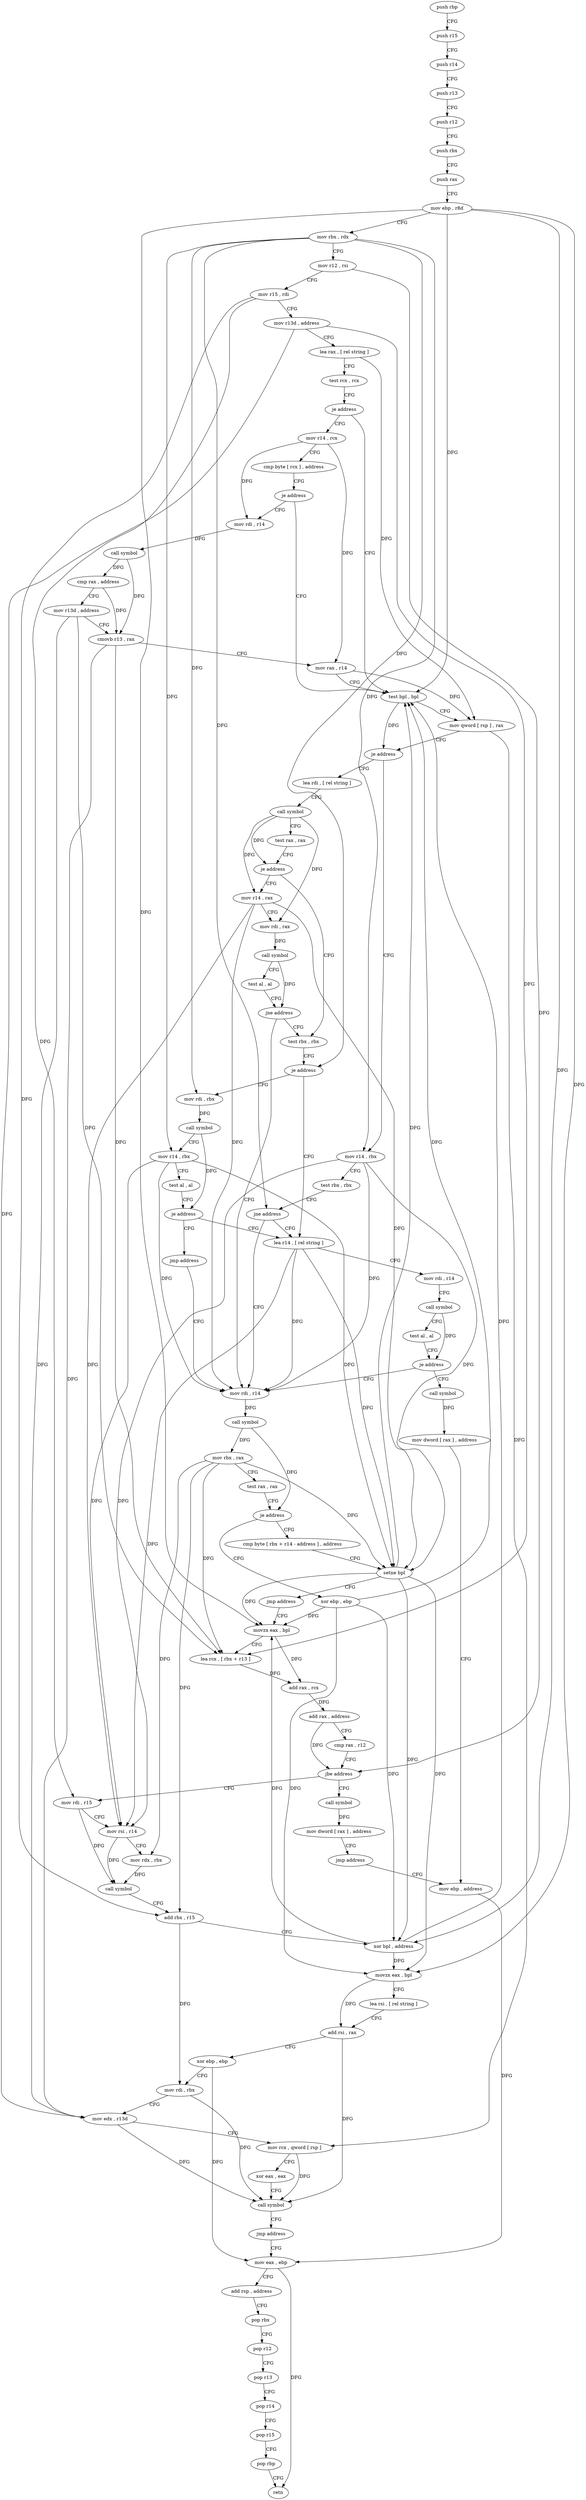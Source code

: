 digraph "func" {
"4280832" [label = "push rbp" ]
"4280833" [label = "push r15" ]
"4280835" [label = "push r14" ]
"4280837" [label = "push r13" ]
"4280839" [label = "push r12" ]
"4280841" [label = "push rbx" ]
"4280842" [label = "push rax" ]
"4280843" [label = "mov ebp , r8d" ]
"4280846" [label = "mov rbx , rdx" ]
"4280849" [label = "mov r12 , rsi" ]
"4280852" [label = "mov r15 , rdi" ]
"4280855" [label = "mov r13d , address" ]
"4280861" [label = "lea rax , [ rel string ]" ]
"4280868" [label = "test rcx , rcx" ]
"4280871" [label = "je address" ]
"4280906" [label = "test bpl , bpl" ]
"4280873" [label = "mov r14 , rcx" ]
"4280909" [label = "mov qword [ rsp ] , rax" ]
"4280913" [label = "je address" ]
"4280969" [label = "mov r14 , rbx" ]
"4280915" [label = "lea rdi , [ rel string ]" ]
"4280876" [label = "cmp byte [ rcx ] , address" ]
"4280879" [label = "je address" ]
"4280881" [label = "mov rdi , r14" ]
"4280972" [label = "test rbx , rbx" ]
"4280975" [label = "jne address" ]
"4280996" [label = "mov rdi , r14" ]
"4280977" [label = "lea r14 , [ rel string ]" ]
"4280922" [label = "call symbol" ]
"4280927" [label = "test rax , rax" ]
"4280930" [label = "je address" ]
"4280947" [label = "test rbx , rbx" ]
"4280932" [label = "mov r14 , rax" ]
"4280884" [label = "call symbol" ]
"4280889" [label = "cmp rax , address" ]
"4280893" [label = "mov r13d , address" ]
"4280899" [label = "cmovb r13 , rax" ]
"4280903" [label = "mov rax , r14" ]
"4280999" [label = "call symbol" ]
"4281004" [label = "mov rbx , rax" ]
"4281007" [label = "test rax , rax" ]
"4281010" [label = "je address" ]
"4281024" [label = "xor ebp , ebp" ]
"4281012" [label = "cmp byte [ rbx + r14 - address ] , address" ]
"4280984" [label = "mov rdi , r14" ]
"4280987" [label = "call symbol" ]
"4280992" [label = "test al , al" ]
"4280994" [label = "je address" ]
"4281115" [label = "call symbol" ]
"4280950" [label = "je address" ]
"4280952" [label = "mov rdi , rbx" ]
"4280935" [label = "mov rdi , rax" ]
"4280938" [label = "call symbol" ]
"4280943" [label = "test al , al" ]
"4280945" [label = "jne address" ]
"4281026" [label = "movzx eax , bpl" ]
"4281018" [label = "setne bpl" ]
"4281022" [label = "jmp address" ]
"4281120" [label = "mov dword [ rax ] , address" ]
"4281126" [label = "mov ebp , address" ]
"4280955" [label = "call symbol" ]
"4280960" [label = "mov r14 , rbx" ]
"4280963" [label = "test al , al" ]
"4280965" [label = "je address" ]
"4280967" [label = "jmp address" ]
"4281059" [label = "mov rdi , r15" ]
"4281062" [label = "mov rsi , r14" ]
"4281065" [label = "mov rdx , rbx" ]
"4281068" [label = "call symbol" ]
"4281073" [label = "add rbx , r15" ]
"4281076" [label = "xor bpl , address" ]
"4281080" [label = "movzx eax , bpl" ]
"4281084" [label = "lea rsi , [ rel string ]" ]
"4281091" [label = "add rsi , rax" ]
"4281094" [label = "xor ebp , ebp" ]
"4281096" [label = "mov rdi , rbx" ]
"4281099" [label = "mov edx , r13d" ]
"4281102" [label = "mov rcx , qword [ rsp ]" ]
"4281106" [label = "xor eax , eax" ]
"4281108" [label = "call symbol" ]
"4281113" [label = "jmp address" ]
"4281131" [label = "mov eax , ebp" ]
"4281046" [label = "call symbol" ]
"4281051" [label = "mov dword [ rax ] , address" ]
"4281057" [label = "jmp address" ]
"4281030" [label = "lea rcx , [ rbx + r13 ]" ]
"4281034" [label = "add rax , rcx" ]
"4281037" [label = "add rax , address" ]
"4281041" [label = "cmp rax , r12" ]
"4281044" [label = "jbe address" ]
"4281133" [label = "add rsp , address" ]
"4281137" [label = "pop rbx" ]
"4281138" [label = "pop r12" ]
"4281140" [label = "pop r13" ]
"4281142" [label = "pop r14" ]
"4281144" [label = "pop r15" ]
"4281146" [label = "pop rbp" ]
"4281147" [label = "retn" ]
"4280832" -> "4280833" [ label = "CFG" ]
"4280833" -> "4280835" [ label = "CFG" ]
"4280835" -> "4280837" [ label = "CFG" ]
"4280837" -> "4280839" [ label = "CFG" ]
"4280839" -> "4280841" [ label = "CFG" ]
"4280841" -> "4280842" [ label = "CFG" ]
"4280842" -> "4280843" [ label = "CFG" ]
"4280843" -> "4280846" [ label = "CFG" ]
"4280843" -> "4280906" [ label = "DFG" ]
"4280843" -> "4281026" [ label = "DFG" ]
"4280843" -> "4281076" [ label = "DFG" ]
"4280843" -> "4281080" [ label = "DFG" ]
"4280846" -> "4280849" [ label = "CFG" ]
"4280846" -> "4280969" [ label = "DFG" ]
"4280846" -> "4280975" [ label = "DFG" ]
"4280846" -> "4280950" [ label = "DFG" ]
"4280846" -> "4280952" [ label = "DFG" ]
"4280846" -> "4280960" [ label = "DFG" ]
"4280849" -> "4280852" [ label = "CFG" ]
"4280849" -> "4281044" [ label = "DFG" ]
"4280852" -> "4280855" [ label = "CFG" ]
"4280852" -> "4281059" [ label = "DFG" ]
"4280852" -> "4281073" [ label = "DFG" ]
"4280855" -> "4280861" [ label = "CFG" ]
"4280855" -> "4281030" [ label = "DFG" ]
"4280855" -> "4281099" [ label = "DFG" ]
"4280861" -> "4280868" [ label = "CFG" ]
"4280861" -> "4280909" [ label = "DFG" ]
"4280868" -> "4280871" [ label = "CFG" ]
"4280871" -> "4280906" [ label = "CFG" ]
"4280871" -> "4280873" [ label = "CFG" ]
"4280906" -> "4280909" [ label = "CFG" ]
"4280906" -> "4280913" [ label = "DFG" ]
"4280873" -> "4280876" [ label = "CFG" ]
"4280873" -> "4280881" [ label = "DFG" ]
"4280873" -> "4280903" [ label = "DFG" ]
"4280909" -> "4280913" [ label = "CFG" ]
"4280909" -> "4281102" [ label = "DFG" ]
"4280913" -> "4280969" [ label = "CFG" ]
"4280913" -> "4280915" [ label = "CFG" ]
"4280969" -> "4280972" [ label = "CFG" ]
"4280969" -> "4280996" [ label = "DFG" ]
"4280969" -> "4281018" [ label = "DFG" ]
"4280969" -> "4281062" [ label = "DFG" ]
"4280915" -> "4280922" [ label = "CFG" ]
"4280876" -> "4280879" [ label = "CFG" ]
"4280879" -> "4280906" [ label = "CFG" ]
"4280879" -> "4280881" [ label = "CFG" ]
"4280881" -> "4280884" [ label = "DFG" ]
"4280972" -> "4280975" [ label = "CFG" ]
"4280975" -> "4280996" [ label = "CFG" ]
"4280975" -> "4280977" [ label = "CFG" ]
"4280996" -> "4280999" [ label = "DFG" ]
"4280977" -> "4280984" [ label = "CFG" ]
"4280977" -> "4280996" [ label = "DFG" ]
"4280977" -> "4281018" [ label = "DFG" ]
"4280977" -> "4281062" [ label = "DFG" ]
"4280922" -> "4280927" [ label = "CFG" ]
"4280922" -> "4280930" [ label = "DFG" ]
"4280922" -> "4280932" [ label = "DFG" ]
"4280922" -> "4280935" [ label = "DFG" ]
"4280927" -> "4280930" [ label = "CFG" ]
"4280930" -> "4280947" [ label = "CFG" ]
"4280930" -> "4280932" [ label = "CFG" ]
"4280947" -> "4280950" [ label = "CFG" ]
"4280932" -> "4280935" [ label = "CFG" ]
"4280932" -> "4280996" [ label = "DFG" ]
"4280932" -> "4281018" [ label = "DFG" ]
"4280932" -> "4281062" [ label = "DFG" ]
"4280884" -> "4280889" [ label = "DFG" ]
"4280884" -> "4280899" [ label = "DFG" ]
"4280889" -> "4280893" [ label = "CFG" ]
"4280889" -> "4280899" [ label = "DFG" ]
"4280893" -> "4280899" [ label = "CFG" ]
"4280893" -> "4281030" [ label = "DFG" ]
"4280893" -> "4281099" [ label = "DFG" ]
"4280899" -> "4280903" [ label = "CFG" ]
"4280899" -> "4281030" [ label = "DFG" ]
"4280899" -> "4281099" [ label = "DFG" ]
"4280903" -> "4280906" [ label = "CFG" ]
"4280903" -> "4280909" [ label = "DFG" ]
"4280999" -> "4281004" [ label = "DFG" ]
"4280999" -> "4281010" [ label = "DFG" ]
"4281004" -> "4281007" [ label = "CFG" ]
"4281004" -> "4281018" [ label = "DFG" ]
"4281004" -> "4281030" [ label = "DFG" ]
"4281004" -> "4281065" [ label = "DFG" ]
"4281004" -> "4281073" [ label = "DFG" ]
"4281007" -> "4281010" [ label = "CFG" ]
"4281010" -> "4281024" [ label = "CFG" ]
"4281010" -> "4281012" [ label = "CFG" ]
"4281024" -> "4281026" [ label = "DFG" ]
"4281024" -> "4280906" [ label = "DFG" ]
"4281024" -> "4281076" [ label = "DFG" ]
"4281024" -> "4281080" [ label = "DFG" ]
"4281012" -> "4281018" [ label = "CFG" ]
"4280984" -> "4280987" [ label = "CFG" ]
"4280987" -> "4280992" [ label = "CFG" ]
"4280987" -> "4280994" [ label = "DFG" ]
"4280992" -> "4280994" [ label = "CFG" ]
"4280994" -> "4281115" [ label = "CFG" ]
"4280994" -> "4280996" [ label = "CFG" ]
"4281115" -> "4281120" [ label = "DFG" ]
"4280950" -> "4280977" [ label = "CFG" ]
"4280950" -> "4280952" [ label = "CFG" ]
"4280952" -> "4280955" [ label = "DFG" ]
"4280935" -> "4280938" [ label = "DFG" ]
"4280938" -> "4280943" [ label = "CFG" ]
"4280938" -> "4280945" [ label = "DFG" ]
"4280943" -> "4280945" [ label = "CFG" ]
"4280945" -> "4280996" [ label = "CFG" ]
"4280945" -> "4280947" [ label = "CFG" ]
"4281026" -> "4281030" [ label = "CFG" ]
"4281026" -> "4281034" [ label = "DFG" ]
"4281018" -> "4281022" [ label = "CFG" ]
"4281018" -> "4280906" [ label = "DFG" ]
"4281018" -> "4281026" [ label = "DFG" ]
"4281018" -> "4281076" [ label = "DFG" ]
"4281018" -> "4281080" [ label = "DFG" ]
"4281022" -> "4281026" [ label = "CFG" ]
"4281120" -> "4281126" [ label = "CFG" ]
"4281126" -> "4281131" [ label = "DFG" ]
"4280955" -> "4280960" [ label = "CFG" ]
"4280955" -> "4280965" [ label = "DFG" ]
"4280960" -> "4280963" [ label = "CFG" ]
"4280960" -> "4280996" [ label = "DFG" ]
"4280960" -> "4281018" [ label = "DFG" ]
"4280960" -> "4281062" [ label = "DFG" ]
"4280963" -> "4280965" [ label = "CFG" ]
"4280965" -> "4280977" [ label = "CFG" ]
"4280965" -> "4280967" [ label = "CFG" ]
"4280967" -> "4280996" [ label = "CFG" ]
"4281059" -> "4281062" [ label = "CFG" ]
"4281059" -> "4281068" [ label = "DFG" ]
"4281062" -> "4281065" [ label = "CFG" ]
"4281062" -> "4281068" [ label = "DFG" ]
"4281065" -> "4281068" [ label = "DFG" ]
"4281068" -> "4281073" [ label = "CFG" ]
"4281073" -> "4281076" [ label = "CFG" ]
"4281073" -> "4281096" [ label = "DFG" ]
"4281076" -> "4281080" [ label = "DFG" ]
"4281076" -> "4280906" [ label = "DFG" ]
"4281076" -> "4281026" [ label = "DFG" ]
"4281080" -> "4281084" [ label = "CFG" ]
"4281080" -> "4281091" [ label = "DFG" ]
"4281084" -> "4281091" [ label = "CFG" ]
"4281091" -> "4281094" [ label = "CFG" ]
"4281091" -> "4281108" [ label = "DFG" ]
"4281094" -> "4281096" [ label = "CFG" ]
"4281094" -> "4281131" [ label = "DFG" ]
"4281096" -> "4281099" [ label = "CFG" ]
"4281096" -> "4281108" [ label = "DFG" ]
"4281099" -> "4281102" [ label = "CFG" ]
"4281099" -> "4281108" [ label = "DFG" ]
"4281102" -> "4281106" [ label = "CFG" ]
"4281102" -> "4281108" [ label = "DFG" ]
"4281106" -> "4281108" [ label = "CFG" ]
"4281108" -> "4281113" [ label = "CFG" ]
"4281113" -> "4281131" [ label = "CFG" ]
"4281131" -> "4281133" [ label = "CFG" ]
"4281131" -> "4281147" [ label = "DFG" ]
"4281046" -> "4281051" [ label = "DFG" ]
"4281051" -> "4281057" [ label = "CFG" ]
"4281057" -> "4281126" [ label = "CFG" ]
"4281030" -> "4281034" [ label = "DFG" ]
"4281034" -> "4281037" [ label = "DFG" ]
"4281037" -> "4281041" [ label = "CFG" ]
"4281037" -> "4281044" [ label = "DFG" ]
"4281041" -> "4281044" [ label = "CFG" ]
"4281044" -> "4281059" [ label = "CFG" ]
"4281044" -> "4281046" [ label = "CFG" ]
"4281133" -> "4281137" [ label = "CFG" ]
"4281137" -> "4281138" [ label = "CFG" ]
"4281138" -> "4281140" [ label = "CFG" ]
"4281140" -> "4281142" [ label = "CFG" ]
"4281142" -> "4281144" [ label = "CFG" ]
"4281144" -> "4281146" [ label = "CFG" ]
"4281146" -> "4281147" [ label = "CFG" ]
}
